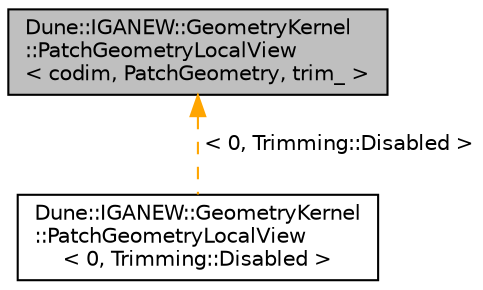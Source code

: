 digraph "Dune::IGANEW::GeometryKernel::PatchGeometryLocalView&lt; codim, PatchGeometry, trim_ &gt;"
{
 // LATEX_PDF_SIZE
  edge [fontname="Helvetica",fontsize="10",labelfontname="Helvetica",labelfontsize="10"];
  node [fontname="Helvetica",fontsize="10",shape=record];
  Node1 [label="Dune::IGANEW::GeometryKernel\l::PatchGeometryLocalView\l\< codim, PatchGeometry, trim_ \>",height=0.2,width=0.4,color="black", fillcolor="grey75", style="filled", fontcolor="black",tooltip=" "];
  Node1 -> Node2 [dir="back",color="orange",fontsize="10",style="dashed",label=" \< 0, Trimming::Disabled \>" ,fontname="Helvetica"];
  Node2 [label="Dune::IGANEW::GeometryKernel\l::PatchGeometryLocalView\l\< 0, Trimming::Disabled \>",height=0.2,width=0.4,color="black", fillcolor="white", style="filled",URL="$d7/dfd/a00969.html",tooltip=" "];
}
